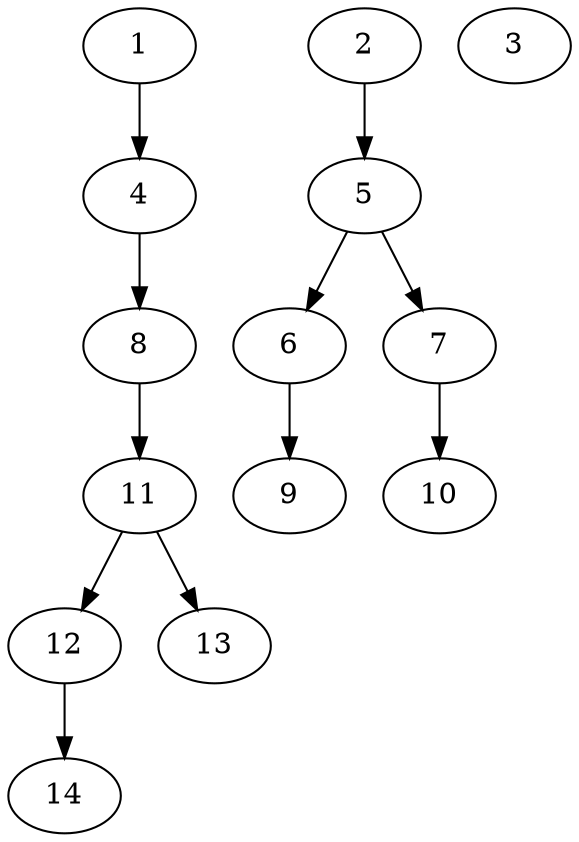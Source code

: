 // DAG (tier=1-easy, mode=data, n=14, ccr=0.349, fat=0.459, density=0.244, regular=0.673, jump=0.098, mindata=1048576, maxdata=8388608)
// DAG automatically generated by daggen at Sun Aug 24 16:33:33 2025
// /home/ermia/Project/Environments/daggen/bin/daggen --dot --ccr 0.349 --fat 0.459 --regular 0.673 --density 0.244 --jump 0.098 --mindata 1048576 --maxdata 8388608 -n 14 
digraph G {
  1 [size="18219451294505728", alpha="0.07", expect_size="9109725647252864"]
  1 -> 4 [size ="408228051550208"]
  2 [size="320905797642406016", alpha="0.03", expect_size="160452898821203008"]
  2 -> 5 [size ="227701214412800"]
  3 [size="7045389976340284", alpha="0.13", expect_size="3522694988170142"]
  4 [size="223565431203002580992", alpha="0.08", expect_size="111782715601501290496"]
  4 -> 8 [size ="294686170284032"]
  5 [size="293280546976492480", alpha="0.09", expect_size="146640273488246240"]
  5 -> 6 [size ="468467929055232"]
  5 -> 7 [size ="468467929055232"]
  6 [size="1000225534301916416", alpha="0.15", expect_size="500112767150958208"]
  6 -> 9 [size ="381413639585792"]
  7 [size="12166767143727142", alpha="0.17", expect_size="6083383571863571"]
  7 -> 10 [size ="534591634931712"]
  8 [size="691466455720299136", alpha="0.13", expect_size="345733227860149568"]
  8 -> 11 [size ="397993681354752"]
  9 [size="1976182647460952", alpha="0.16", expect_size="988091323730476"]
  10 [size="4042545774125332", alpha="0.09", expect_size="2021272887062666"]
  11 [size="276621313784181424128", alpha="0.09", expect_size="138310656892090712064"]
  11 -> 12 [size ="339636022935552"]
  11 -> 13 [size ="339636022935552"]
  12 [size="10688383387332576", alpha="0.08", expect_size="5344191693666288"]
  12 -> 14 [size ="167162274643968"]
  13 [size="5695597775228502016", alpha="0.18", expect_size="2847798887614251008"]
  14 [size="326528101159618688", alpha="0.15", expect_size="163264050579809344"]
}